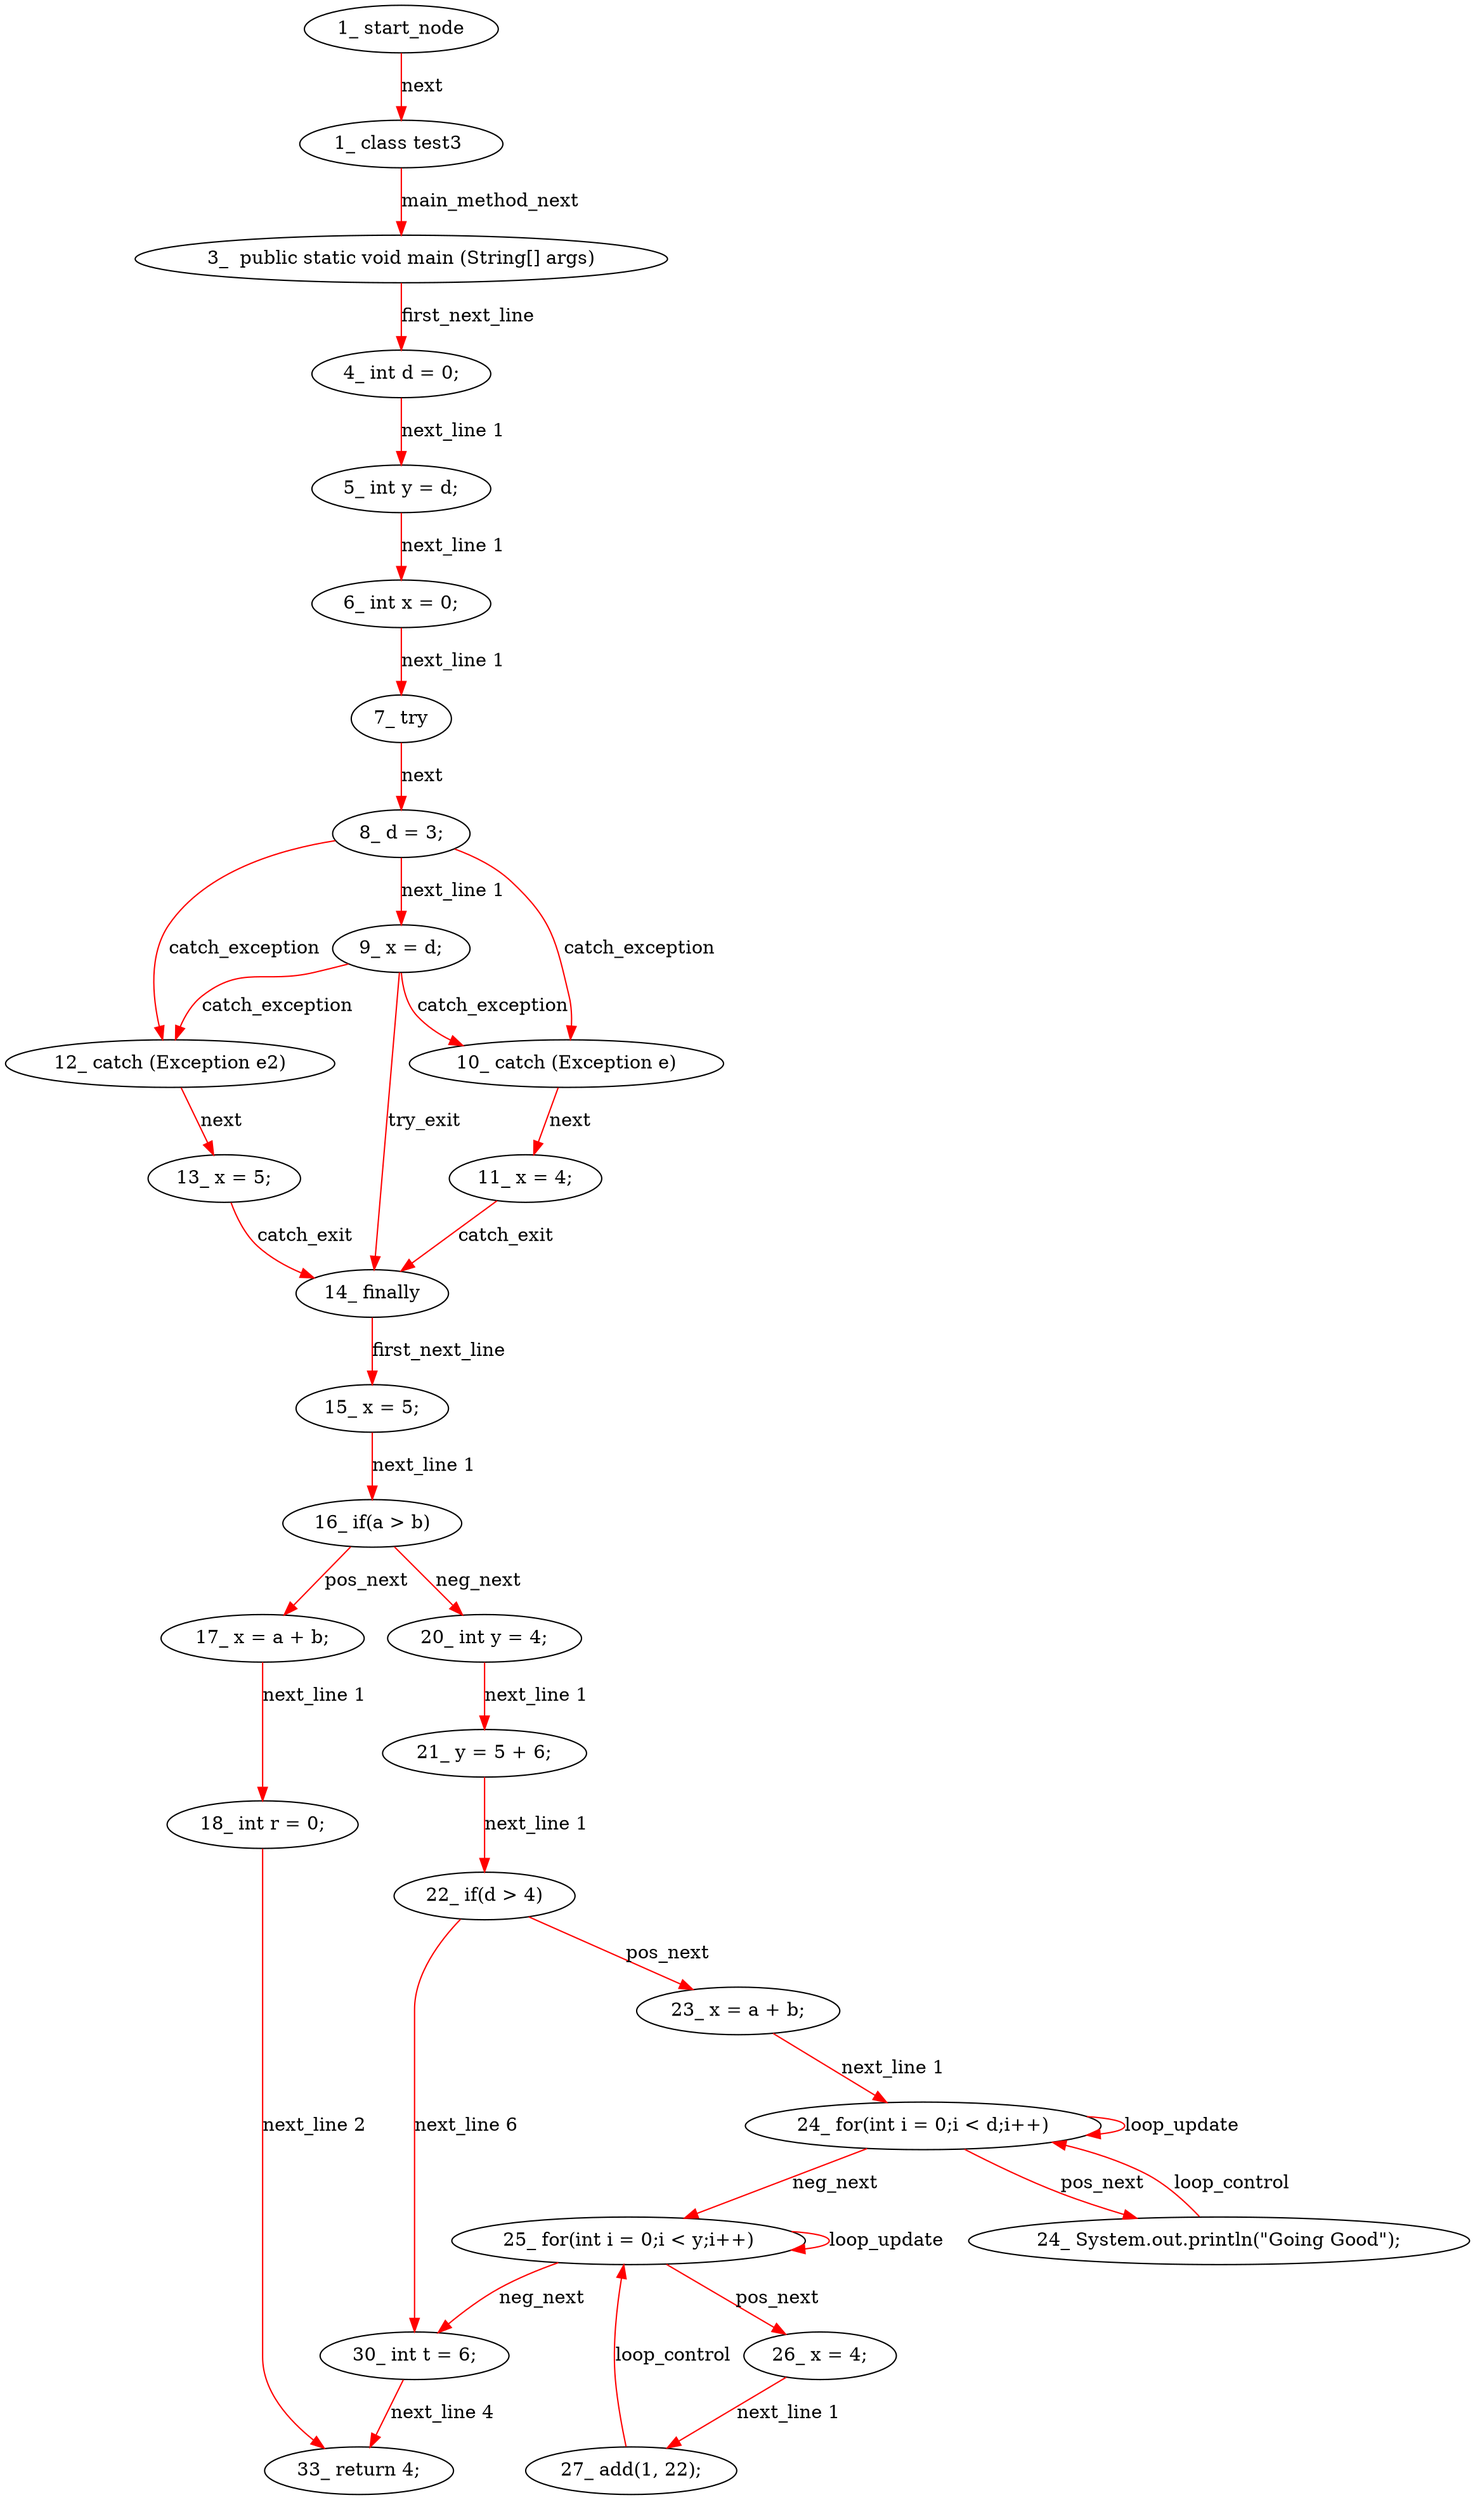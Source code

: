 digraph  {
6 [label="1_\ class\ test3\ ", type_label=class_declaration];
9 [label="3_\ \ public\ static\ void\ main\ \(String\[\]\ args\)", type_label=method_declaration];
20 [label="4_\ int\ d\ =\ 0;", type_label=expression_statement];
25 [label="5_\ int\ y\ =\ d;", type_label=expression_statement];
30 [label="6_\ int\ x\ =\ 0;", type_label=expression_statement];
35 [label="7_\ try", type_label=try];
37 [label="8_\ d\ =\ 3;", type_label=expression_statement];
41 [label="9_\ x\ =\ d;", type_label=expression_statement];
45 [label="10_\ catch\ \(Exception\ e\)", type_label=catch];
51 [label="11_\ x\ =\ 4;", type_label=expression_statement];
55 [label="12_\ catch\ \(Exception\ e2\)", type_label=catch];
61 [label="13_\ x\ =\ 5;", type_label=expression_statement];
65 [label="14_\ finally", type_label=finally];
67 [label="15_\ x\ =\ 5;", type_label=expression_statement];
71 [label="16_\ if\(a\ >\ b\)", type_label=if];
77 [label="17_\ x\ =\ a\ \+\ b;", type_label=expression_statement];
83 [label="18_\ int\ r\ =\ 0;", type_label=expression_statement];
89 [label="20_\ int\ y\ =\ 4;", type_label=expression_statement];
94 [label="21_\ y\ =\ 5\ \+\ 6;", type_label=expression_statement];
100 [label="22_\ if\(d\ >\ 4\)", type_label=if];
106 [label="23_\ x\ =\ a\ \+\ b;", type_label=expression_statement];
112 [label="24_\ for\(int\ i\ =\ 0;i\ <\ d;i\+\+\)", type_label=for];
123 [label="24_\ System\.out\.println\(\"Going\ Good\"\);", type_label=expression_statement];
131 [label="25_\ for\(int\ i\ =\ 0;i\ <\ y;i\+\+\)", type_label=for];
143 [label="26_\ x\ =\ 4;", type_label=expression_statement];
147 [label="27_\ add\(1,\ 22\);", type_label=expression_statement];
153 [label="30_\ int\ t\ =\ 6;", type_label=expression_statement];
158 [label="33_\ return\ 4;", type_label=return];
1 [label="1_\ start_node", type_label=start];
6 -> 9  [color=red, controlflow_type=main_method_next, edge_type=CFG_edge, key=0, label=main_method_next];
9 -> 20  [color=red, controlflow_type=first_next_line, edge_type=CFG_edge, key=0, label=first_next_line];
20 -> 25  [color=red, controlflow_type="next_line 1", edge_type=CFG_edge, key=0, label="next_line 1"];
25 -> 30  [color=red, controlflow_type="next_line 1", edge_type=CFG_edge, key=0, label="next_line 1"];
30 -> 35  [color=red, controlflow_type="next_line 1", edge_type=CFG_edge, key=0, label="next_line 1"];
35 -> 37  [color=red, controlflow_type=next, edge_type=CFG_edge, key=0, label=next];
37 -> 41  [color=red, controlflow_type="next_line 1", edge_type=CFG_edge, key=0, label="next_line 1"];
37 -> 45  [color=red, controlflow_type=catch_exception, edge_type=CFG_edge, key=0, label=catch_exception];
37 -> 55  [color=red, controlflow_type=catch_exception, edge_type=CFG_edge, key=0, label=catch_exception];
41 -> 45  [color=red, controlflow_type=catch_exception, edge_type=CFG_edge, key=0, label=catch_exception];
41 -> 55  [color=red, controlflow_type=catch_exception, edge_type=CFG_edge, key=0, label=catch_exception];
41 -> 65  [color=red, controlflow_type=try_exit, edge_type=CFG_edge, key=0, label=try_exit];
45 -> 51  [color=red, controlflow_type=next, edge_type=CFG_edge, key=0, label=next];
51 -> 65  [color=red, controlflow_type=catch_exit, edge_type=CFG_edge, key=0, label=catch_exit];
55 -> 61  [color=red, controlflow_type=next, edge_type=CFG_edge, key=0, label=next];
61 -> 65  [color=red, controlflow_type=catch_exit, edge_type=CFG_edge, key=0, label=catch_exit];
65 -> 67  [color=red, controlflow_type=first_next_line, edge_type=CFG_edge, key=0, label=first_next_line];
67 -> 71  [color=red, controlflow_type="next_line 1", edge_type=CFG_edge, key=0, label="next_line 1"];
71 -> 77  [color=red, controlflow_type=pos_next, edge_type=CFG_edge, key=0, label=pos_next];
71 -> 89  [color=red, controlflow_type=neg_next, edge_type=CFG_edge, key=0, label=neg_next];
77 -> 83  [color=red, controlflow_type="next_line 1", edge_type=CFG_edge, key=0, label="next_line 1"];
83 -> 158  [color=red, controlflow_type="next_line 2", edge_type=CFG_edge, key=0, label="next_line 2"];
89 -> 94  [color=red, controlflow_type="next_line 1", edge_type=CFG_edge, key=0, label="next_line 1"];
94 -> 100  [color=red, controlflow_type="next_line 1", edge_type=CFG_edge, key=0, label="next_line 1"];
100 -> 106  [color=red, controlflow_type=pos_next, edge_type=CFG_edge, key=0, label=pos_next];
100 -> 153  [color=red, controlflow_type="next_line 6", edge_type=CFG_edge, key=0, label="next_line 6"];
106 -> 112  [color=red, controlflow_type="next_line 1", edge_type=CFG_edge, key=0, label="next_line 1"];
112 -> 123  [color=red, controlflow_type=pos_next, edge_type=CFG_edge, key=0, label=pos_next];
112 -> 131  [color=red, controlflow_type=neg_next, edge_type=CFG_edge, key=0, label=neg_next];
112 -> 112  [color=red, controlflow_type=loop_update, edge_type=CFG_edge, key=0, label=loop_update];
123 -> 112  [color=red, controlflow_type=loop_control, edge_type=CFG_edge, key=0, label=loop_control];
131 -> 143  [color=red, controlflow_type=pos_next, edge_type=CFG_edge, key=0, label=pos_next];
131 -> 153  [color=red, controlflow_type=neg_next, edge_type=CFG_edge, key=0, label=neg_next];
131 -> 131  [color=red, controlflow_type=loop_update, edge_type=CFG_edge, key=0, label=loop_update];
143 -> 147  [color=red, controlflow_type="next_line 1", edge_type=CFG_edge, key=0, label="next_line 1"];
147 -> 131  [color=red, controlflow_type=loop_control, edge_type=CFG_edge, key=0, label=loop_control];
153 -> 158  [color=red, controlflow_type="next_line 4", edge_type=CFG_edge, key=0, label="next_line 4"];
1 -> 6  [color=red, controlflow_type=next, edge_type=CFG_edge, key=0, label=next];
}
